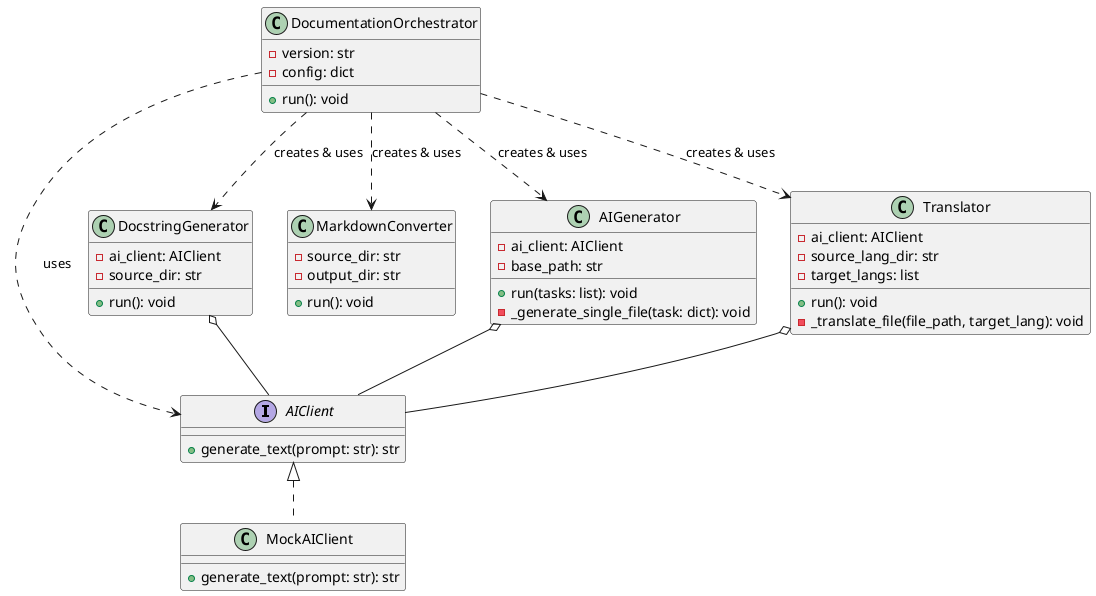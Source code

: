 @startuml

interface AIClient {
  +generate_text(prompt: str): str
}

class MockAIClient {
  +generate_text(prompt: str): str
}

class DocstringGenerator {
  - ai_client: AIClient
  - source_dir: str
  + run(): void
}

class MarkdownConverter {
  - source_dir: str
  - output_dir: str
  + run(): void
}

class AIGenerator {
  - ai_client: AIClient
  - base_path: str
  + run(tasks: list): void
  - _generate_single_file(task: dict): void
}

class Translator {
  - ai_client: AIClient
  - source_lang_dir: str
  - target_langs: list
  + run(): void
  - _translate_file(file_path, target_lang): void
}

class DocumentationOrchestrator {
  - version: str
  - config: dict
  + run(): void
}

AIClient <|.. MockAIClient
DocumentationOrchestrator ..> AIClient : uses
DocumentationOrchestrator ..> DocstringGenerator : creates & uses
DocumentationOrchestrator ..> MarkdownConverter : creates & uses
DocumentationOrchestrator ..> AIGenerator : creates & uses
DocumentationOrchestrator ..> Translator : creates & uses

DocstringGenerator o-- AIClient
AIGenerator o-- AIClient
Translator o-- AIClient

@enduml
